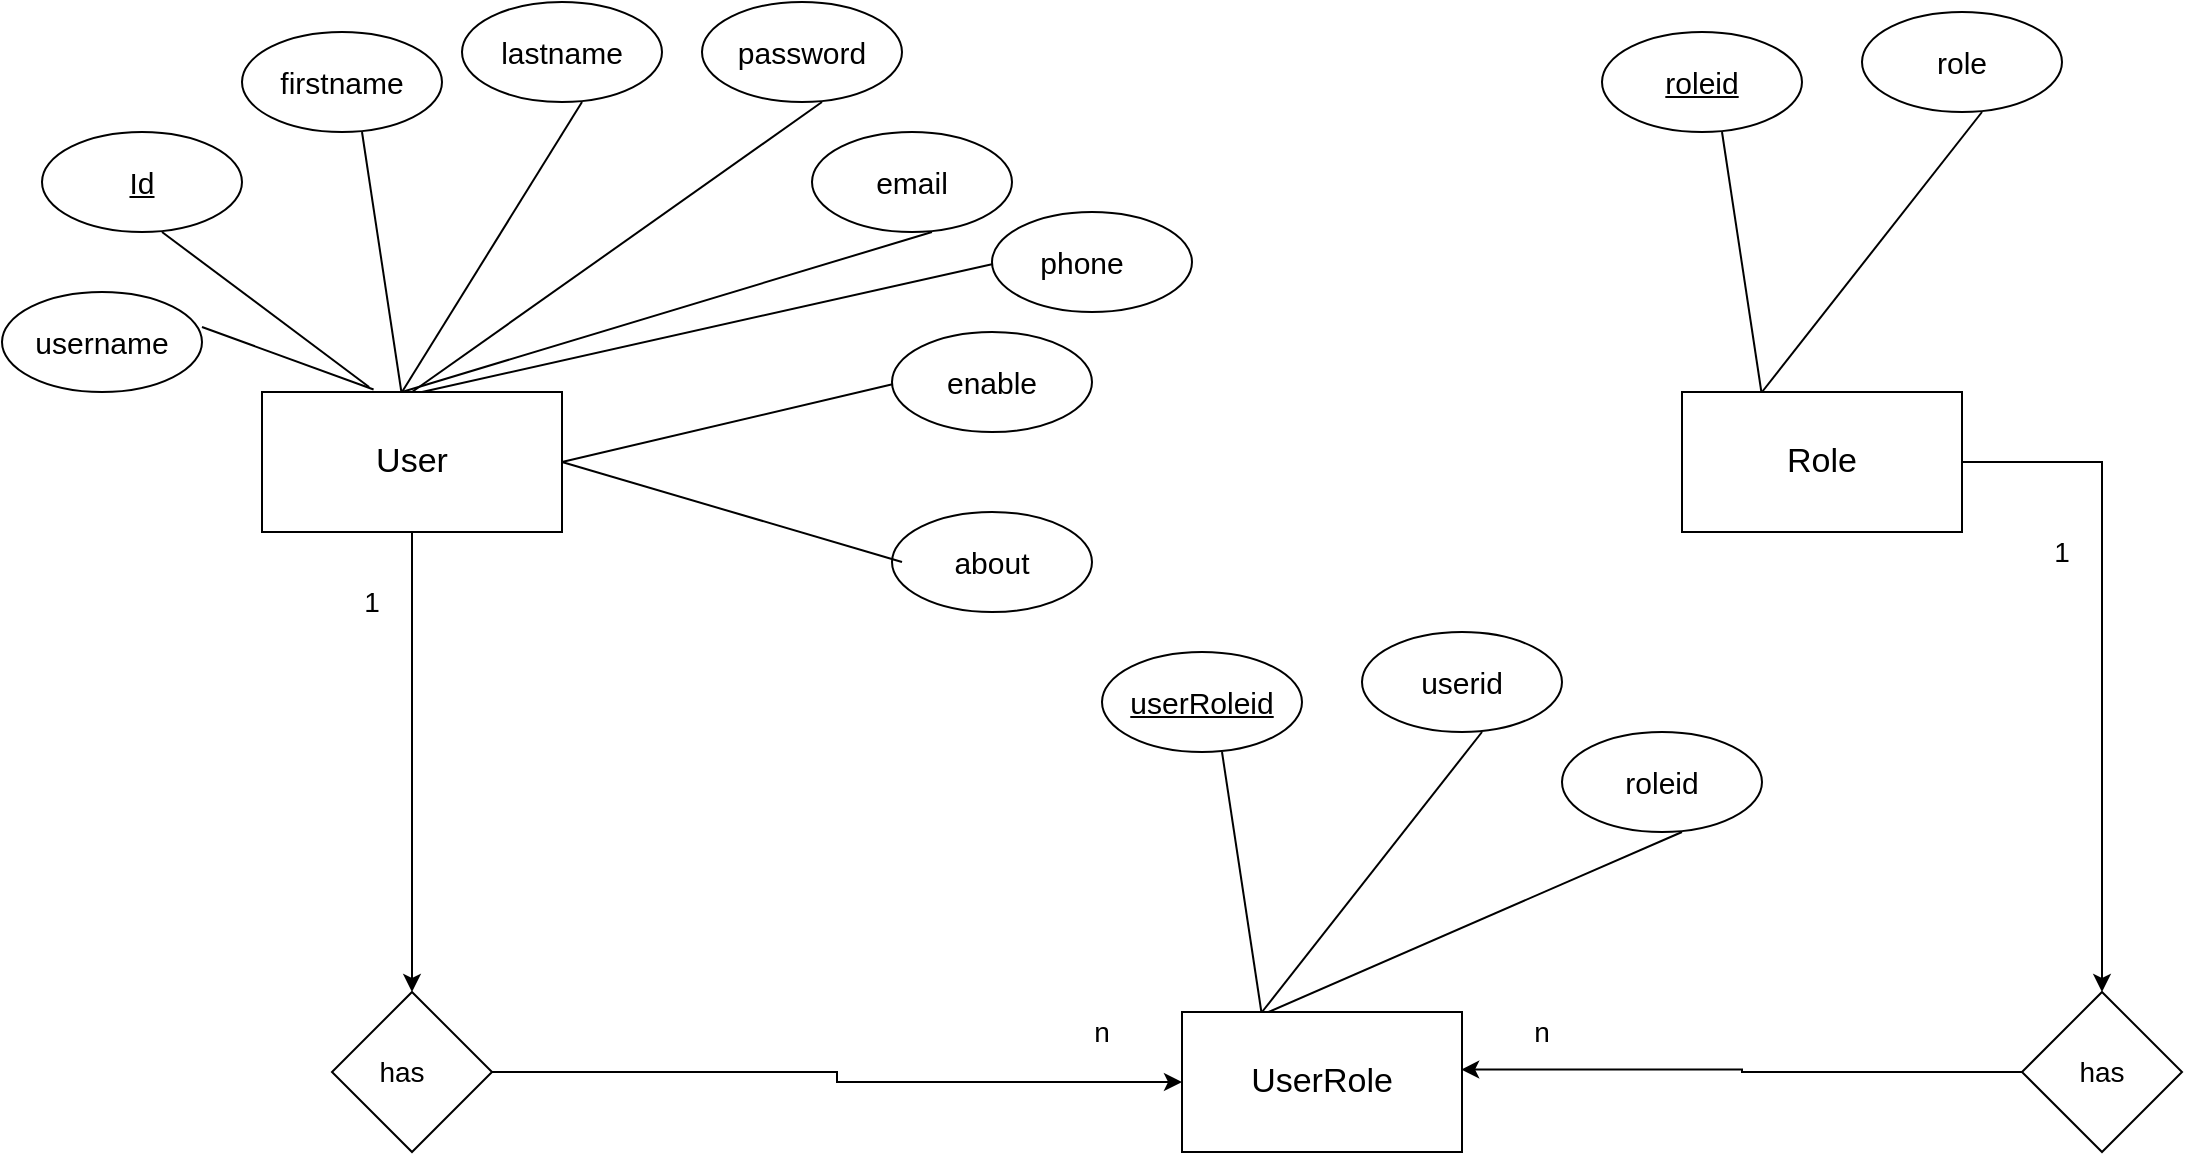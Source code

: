 <mxfile version="14.8.5" type="device"><diagram id="yrJif8EiyNwL6F97zZSn" name="Page-1"><mxGraphModel dx="2379" dy="607" grid="1" gridSize="10" guides="1" tooltips="1" connect="1" arrows="1" fold="1" page="1" pageScale="1" pageWidth="1169" pageHeight="1654" math="0" shadow="0"><root><mxCell id="0"/><mxCell id="1" parent="0"/><mxCell id="TvxWTrwOc3gSu-bV_wU0-57" style="edgeStyle=orthogonalEdgeStyle;rounded=0;orthogonalLoop=1;jettySize=auto;html=1;entryX=0.5;entryY=0;entryDx=0;entryDy=0;" edge="1" parent="1" source="TvxWTrwOc3gSu-bV_wU0-6" target="TvxWTrwOc3gSu-bV_wU0-54"><mxGeometry relative="1" as="geometry"/></mxCell><mxCell id="TvxWTrwOc3gSu-bV_wU0-6" value="" style="rounded=0;whiteSpace=wrap;html=1;" vertex="1" parent="1"><mxGeometry x="120" y="220" width="150" height="70" as="geometry"/></mxCell><mxCell id="TvxWTrwOc3gSu-bV_wU0-7" value="&lt;font style=&quot;font-size: 17px&quot;&gt;User&lt;/font&gt;" style="text;html=1;strokeColor=none;fillColor=none;align=center;verticalAlign=middle;whiteSpace=wrap;rounded=0;" vertex="1" parent="1"><mxGeometry x="175" y="245" width="40" height="20" as="geometry"/></mxCell><mxCell id="TvxWTrwOc3gSu-bV_wU0-8" value="" style="ellipse;whiteSpace=wrap;html=1;" vertex="1" parent="1"><mxGeometry x="10" y="90" width="100" height="50" as="geometry"/></mxCell><mxCell id="TvxWTrwOc3gSu-bV_wU0-9" value="" style="endArrow=none;html=1;exitX=0.357;exitY=-0.036;exitDx=0;exitDy=0;exitPerimeter=0;" edge="1" parent="1" source="TvxWTrwOc3gSu-bV_wU0-6"><mxGeometry width="50" height="50" relative="1" as="geometry"><mxPoint x="150" y="230" as="sourcePoint"/><mxPoint x="70" y="140" as="targetPoint"/></mxGeometry></mxCell><mxCell id="TvxWTrwOc3gSu-bV_wU0-10" value="" style="endArrow=none;html=1;" edge="1" parent="1" source="TvxWTrwOc3gSu-bV_wU0-6"><mxGeometry width="50" height="50" relative="1" as="geometry"><mxPoint x="273.55" y="167.48" as="sourcePoint"/><mxPoint x="170" y="90" as="targetPoint"/></mxGeometry></mxCell><mxCell id="TvxWTrwOc3gSu-bV_wU0-11" value="" style="ellipse;whiteSpace=wrap;html=1;" vertex="1" parent="1"><mxGeometry x="110" y="40" width="100" height="50" as="geometry"/></mxCell><mxCell id="TvxWTrwOc3gSu-bV_wU0-12" value="" style="endArrow=none;html=1;" edge="1" parent="1"><mxGeometry width="50" height="50" relative="1" as="geometry"><mxPoint x="190" y="220" as="sourcePoint"/><mxPoint x="280" y="75" as="targetPoint"/></mxGeometry></mxCell><mxCell id="TvxWTrwOc3gSu-bV_wU0-13" value="" style="ellipse;whiteSpace=wrap;html=1;" vertex="1" parent="1"><mxGeometry x="220" y="25" width="100" height="50" as="geometry"/></mxCell><mxCell id="TvxWTrwOc3gSu-bV_wU0-14" value="" style="endArrow=none;html=1;exitX=0.5;exitY=0;exitDx=0;exitDy=0;" edge="1" parent="1" source="TvxWTrwOc3gSu-bV_wU0-6"><mxGeometry width="50" height="50" relative="1" as="geometry"><mxPoint x="310" y="220" as="sourcePoint"/><mxPoint x="400" y="75" as="targetPoint"/></mxGeometry></mxCell><mxCell id="TvxWTrwOc3gSu-bV_wU0-15" value="" style="ellipse;whiteSpace=wrap;html=1;" vertex="1" parent="1"><mxGeometry x="340" y="25" width="100" height="50" as="geometry"/></mxCell><mxCell id="TvxWTrwOc3gSu-bV_wU0-16" value="" style="endArrow=none;html=1;" edge="1" parent="1"><mxGeometry width="50" height="50" relative="1" as="geometry"><mxPoint x="190" y="220" as="sourcePoint"/><mxPoint x="455" y="140" as="targetPoint"/></mxGeometry></mxCell><mxCell id="TvxWTrwOc3gSu-bV_wU0-17" value="" style="ellipse;whiteSpace=wrap;html=1;" vertex="1" parent="1"><mxGeometry x="395" y="90" width="100" height="50" as="geometry"/></mxCell><mxCell id="TvxWTrwOc3gSu-bV_wU0-18" value="" style="endArrow=none;html=1;exitX=1;exitY=0.5;exitDx=0;exitDy=0;" edge="1" parent="1" source="TvxWTrwOc3gSu-bV_wU0-6"><mxGeometry width="50" height="50" relative="1" as="geometry"><mxPoint x="175" y="295" as="sourcePoint"/><mxPoint x="440" y="215" as="targetPoint"/></mxGeometry></mxCell><mxCell id="TvxWTrwOc3gSu-bV_wU0-19" value="" style="ellipse;whiteSpace=wrap;html=1;" vertex="1" parent="1"><mxGeometry x="435" y="190" width="100" height="50" as="geometry"/></mxCell><mxCell id="TvxWTrwOc3gSu-bV_wU0-20" value="" style="ellipse;whiteSpace=wrap;html=1;" vertex="1" parent="1"><mxGeometry x="-10" y="170" width="100" height="50" as="geometry"/></mxCell><mxCell id="TvxWTrwOc3gSu-bV_wU0-21" value="" style="endArrow=none;html=1;exitX=0.372;exitY=-0.018;exitDx=0;exitDy=0;exitPerimeter=0;" edge="1" parent="1" source="TvxWTrwOc3gSu-bV_wU0-6"><mxGeometry width="50" height="50" relative="1" as="geometry"><mxPoint x="193.55" y="265" as="sourcePoint"/><mxPoint x="90" y="187.52" as="targetPoint"/></mxGeometry></mxCell><mxCell id="TvxWTrwOc3gSu-bV_wU0-22" value="" style="ellipse;whiteSpace=wrap;html=1;" vertex="1" parent="1"><mxGeometry x="435" y="280" width="100" height="50" as="geometry"/></mxCell><mxCell id="TvxWTrwOc3gSu-bV_wU0-23" value="" style="endArrow=none;html=1;exitX=1;exitY=0.5;exitDx=0;exitDy=0;" edge="1" parent="1" source="TvxWTrwOc3gSu-bV_wU0-6"><mxGeometry width="50" height="50" relative="1" as="geometry"><mxPoint x="205.95" y="306.29" as="sourcePoint"/><mxPoint x="440" y="305" as="targetPoint"/></mxGeometry></mxCell><mxCell id="TvxWTrwOc3gSu-bV_wU0-24" value="" style="endArrow=none;html=1;" edge="1" parent="1"><mxGeometry width="50" height="50" relative="1" as="geometry"><mxPoint x="200" y="220" as="sourcePoint"/><mxPoint x="490" y="155" as="targetPoint"/></mxGeometry></mxCell><mxCell id="TvxWTrwOc3gSu-bV_wU0-25" value="" style="ellipse;whiteSpace=wrap;html=1;" vertex="1" parent="1"><mxGeometry x="485" y="130" width="100" height="50" as="geometry"/></mxCell><mxCell id="TvxWTrwOc3gSu-bV_wU0-26" value="&lt;u&gt;&lt;font style=&quot;font-size: 15px&quot;&gt;Id&lt;/font&gt;&lt;/u&gt;" style="text;html=1;strokeColor=none;fillColor=none;align=center;verticalAlign=middle;whiteSpace=wrap;rounded=0;" vertex="1" parent="1"><mxGeometry x="40" y="105" width="40" height="20" as="geometry"/></mxCell><mxCell id="TvxWTrwOc3gSu-bV_wU0-27" value="&lt;font style=&quot;font-size: 15px&quot;&gt;firstname&lt;/font&gt;" style="text;html=1;strokeColor=none;fillColor=none;align=center;verticalAlign=middle;whiteSpace=wrap;rounded=0;" vertex="1" parent="1"><mxGeometry x="140" y="55" width="40" height="20" as="geometry"/></mxCell><mxCell id="TvxWTrwOc3gSu-bV_wU0-28" value="&lt;font style=&quot;font-size: 15px&quot;&gt;lastname&lt;/font&gt;" style="text;html=1;strokeColor=none;fillColor=none;align=center;verticalAlign=middle;whiteSpace=wrap;rounded=0;" vertex="1" parent="1"><mxGeometry x="250" y="40" width="40" height="20" as="geometry"/></mxCell><mxCell id="TvxWTrwOc3gSu-bV_wU0-29" value="&lt;font style=&quot;font-size: 15px&quot;&gt;password&lt;/font&gt;" style="text;html=1;strokeColor=none;fillColor=none;align=center;verticalAlign=middle;whiteSpace=wrap;rounded=0;" vertex="1" parent="1"><mxGeometry x="370" y="40" width="40" height="20" as="geometry"/></mxCell><mxCell id="TvxWTrwOc3gSu-bV_wU0-30" value="&lt;font style=&quot;font-size: 15px&quot;&gt;email&lt;/font&gt;" style="text;html=1;strokeColor=none;fillColor=none;align=center;verticalAlign=middle;whiteSpace=wrap;rounded=0;" vertex="1" parent="1"><mxGeometry x="425" y="105" width="40" height="20" as="geometry"/></mxCell><mxCell id="TvxWTrwOc3gSu-bV_wU0-31" value="&lt;font style=&quot;font-size: 15px&quot;&gt;phone&lt;/font&gt;" style="text;html=1;strokeColor=none;fillColor=none;align=center;verticalAlign=middle;whiteSpace=wrap;rounded=0;" vertex="1" parent="1"><mxGeometry x="510" y="145" width="40" height="20" as="geometry"/></mxCell><mxCell id="TvxWTrwOc3gSu-bV_wU0-32" value="&lt;font style=&quot;font-size: 15px&quot;&gt;enable&lt;/font&gt;" style="text;html=1;strokeColor=none;fillColor=none;align=center;verticalAlign=middle;whiteSpace=wrap;rounded=0;" vertex="1" parent="1"><mxGeometry x="465" y="205" width="40" height="20" as="geometry"/></mxCell><mxCell id="TvxWTrwOc3gSu-bV_wU0-33" value="&lt;font style=&quot;font-size: 15px&quot;&gt;about&lt;/font&gt;" style="text;html=1;strokeColor=none;fillColor=none;align=center;verticalAlign=middle;whiteSpace=wrap;rounded=0;" vertex="1" parent="1"><mxGeometry x="465" y="295" width="40" height="20" as="geometry"/></mxCell><mxCell id="TvxWTrwOc3gSu-bV_wU0-34" value="&lt;font style=&quot;font-size: 15px&quot;&gt;username&lt;/font&gt;" style="text;html=1;strokeColor=none;fillColor=none;align=center;verticalAlign=middle;whiteSpace=wrap;rounded=0;" vertex="1" parent="1"><mxGeometry x="20" y="185" width="40" height="20" as="geometry"/></mxCell><mxCell id="TvxWTrwOc3gSu-bV_wU0-59" style="edgeStyle=orthogonalEdgeStyle;rounded=0;orthogonalLoop=1;jettySize=auto;html=1;entryX=0.5;entryY=0;entryDx=0;entryDy=0;" edge="1" parent="1" source="TvxWTrwOc3gSu-bV_wU0-35" target="TvxWTrwOc3gSu-bV_wU0-55"><mxGeometry relative="1" as="geometry"/></mxCell><mxCell id="TvxWTrwOc3gSu-bV_wU0-35" value="" style="rounded=0;whiteSpace=wrap;html=1;" vertex="1" parent="1"><mxGeometry x="830" y="220" width="140" height="70" as="geometry"/></mxCell><mxCell id="TvxWTrwOc3gSu-bV_wU0-36" value="&lt;font style=&quot;font-size: 17px&quot;&gt;Role&lt;/font&gt;" style="text;html=1;strokeColor=none;fillColor=none;align=center;verticalAlign=middle;whiteSpace=wrap;rounded=0;" vertex="1" parent="1"><mxGeometry x="880" y="245" width="40" height="20" as="geometry"/></mxCell><mxCell id="TvxWTrwOc3gSu-bV_wU0-37" value="" style="ellipse;whiteSpace=wrap;html=1;" vertex="1" parent="1"><mxGeometry x="790" y="40" width="100" height="50" as="geometry"/></mxCell><mxCell id="TvxWTrwOc3gSu-bV_wU0-38" value="&lt;font style=&quot;font-size: 15px&quot;&gt;&lt;u&gt;roleid&lt;/u&gt;&lt;/font&gt;" style="text;html=1;strokeColor=none;fillColor=none;align=center;verticalAlign=middle;whiteSpace=wrap;rounded=0;" vertex="1" parent="1"><mxGeometry x="820" y="55" width="40" height="20" as="geometry"/></mxCell><mxCell id="TvxWTrwOc3gSu-bV_wU0-39" value="" style="endArrow=none;html=1;" edge="1" parent="1"><mxGeometry width="50" height="50" relative="1" as="geometry"><mxPoint x="869.697" y="220" as="sourcePoint"/><mxPoint x="850" y="90" as="targetPoint"/></mxGeometry></mxCell><mxCell id="TvxWTrwOc3gSu-bV_wU0-40" value="" style="ellipse;whiteSpace=wrap;html=1;" vertex="1" parent="1"><mxGeometry x="920" y="30" width="100" height="50" as="geometry"/></mxCell><mxCell id="TvxWTrwOc3gSu-bV_wU0-41" value="&lt;font style=&quot;font-size: 15px&quot;&gt;role&lt;/font&gt;" style="text;html=1;strokeColor=none;fillColor=none;align=center;verticalAlign=middle;whiteSpace=wrap;rounded=0;" vertex="1" parent="1"><mxGeometry x="950" y="45" width="40" height="20" as="geometry"/></mxCell><mxCell id="TvxWTrwOc3gSu-bV_wU0-42" value="" style="endArrow=none;html=1;" edge="1" parent="1"><mxGeometry width="50" height="50" relative="1" as="geometry"><mxPoint x="870" y="220" as="sourcePoint"/><mxPoint x="980" y="80" as="targetPoint"/></mxGeometry></mxCell><mxCell id="TvxWTrwOc3gSu-bV_wU0-43" value="" style="ellipse;whiteSpace=wrap;html=1;" vertex="1" parent="1"><mxGeometry x="670" y="340" width="100" height="50" as="geometry"/></mxCell><mxCell id="TvxWTrwOc3gSu-bV_wU0-44" value="&lt;font style=&quot;font-size: 15px&quot;&gt;userid&lt;/font&gt;" style="text;html=1;strokeColor=none;fillColor=none;align=center;verticalAlign=middle;whiteSpace=wrap;rounded=0;" vertex="1" parent="1"><mxGeometry x="700" y="355" width="40" height="20" as="geometry"/></mxCell><mxCell id="TvxWTrwOc3gSu-bV_wU0-45" value="" style="endArrow=none;html=1;" edge="1" parent="1"><mxGeometry width="50" height="50" relative="1" as="geometry"><mxPoint x="620" y="530" as="sourcePoint"/><mxPoint x="730" y="390" as="targetPoint"/></mxGeometry></mxCell><mxCell id="TvxWTrwOc3gSu-bV_wU0-46" value="" style="rounded=0;whiteSpace=wrap;html=1;" vertex="1" parent="1"><mxGeometry x="580" y="530" width="140" height="70" as="geometry"/></mxCell><mxCell id="TvxWTrwOc3gSu-bV_wU0-47" value="&lt;font style=&quot;font-size: 17px&quot;&gt;UserRole&lt;/font&gt;" style="text;html=1;strokeColor=none;fillColor=none;align=center;verticalAlign=middle;whiteSpace=wrap;rounded=0;" vertex="1" parent="1"><mxGeometry x="630" y="555" width="40" height="20" as="geometry"/></mxCell><mxCell id="TvxWTrwOc3gSu-bV_wU0-48" value="" style="endArrow=none;html=1;" edge="1" parent="1"><mxGeometry width="50" height="50" relative="1" as="geometry"><mxPoint x="619.697" y="530" as="sourcePoint"/><mxPoint x="600" y="400" as="targetPoint"/></mxGeometry></mxCell><mxCell id="TvxWTrwOc3gSu-bV_wU0-49" value="" style="ellipse;whiteSpace=wrap;html=1;" vertex="1" parent="1"><mxGeometry x="540" y="350" width="100" height="50" as="geometry"/></mxCell><mxCell id="TvxWTrwOc3gSu-bV_wU0-50" value="&lt;span style=&quot;font-size: 15px&quot;&gt;&lt;u&gt;userRoleid&lt;/u&gt;&lt;/span&gt;" style="text;html=1;strokeColor=none;fillColor=none;align=center;verticalAlign=middle;whiteSpace=wrap;rounded=0;" vertex="1" parent="1"><mxGeometry x="570" y="365" width="40" height="20" as="geometry"/></mxCell><mxCell id="TvxWTrwOc3gSu-bV_wU0-51" value="" style="endArrow=none;html=1;exitX=0.309;exitY=0;exitDx=0;exitDy=0;exitPerimeter=0;" edge="1" parent="1" source="TvxWTrwOc3gSu-bV_wU0-46"><mxGeometry width="50" height="50" relative="1" as="geometry"><mxPoint x="720" y="580" as="sourcePoint"/><mxPoint x="830" y="440" as="targetPoint"/></mxGeometry></mxCell><mxCell id="TvxWTrwOc3gSu-bV_wU0-52" value="" style="ellipse;whiteSpace=wrap;html=1;" vertex="1" parent="1"><mxGeometry x="770" y="390" width="100" height="50" as="geometry"/></mxCell><mxCell id="TvxWTrwOc3gSu-bV_wU0-53" value="&lt;span style=&quot;font-size: 15px&quot;&gt;roleid&lt;/span&gt;" style="text;html=1;strokeColor=none;fillColor=none;align=center;verticalAlign=middle;whiteSpace=wrap;rounded=0;" vertex="1" parent="1"><mxGeometry x="800" y="405" width="40" height="20" as="geometry"/></mxCell><mxCell id="TvxWTrwOc3gSu-bV_wU0-58" style="edgeStyle=orthogonalEdgeStyle;rounded=0;orthogonalLoop=1;jettySize=auto;html=1;entryX=0;entryY=0.5;entryDx=0;entryDy=0;" edge="1" parent="1" source="TvxWTrwOc3gSu-bV_wU0-54" target="TvxWTrwOc3gSu-bV_wU0-46"><mxGeometry relative="1" as="geometry"/></mxCell><mxCell id="TvxWTrwOc3gSu-bV_wU0-54" value="" style="rhombus;whiteSpace=wrap;html=1;" vertex="1" parent="1"><mxGeometry x="155" y="520" width="80" height="80" as="geometry"/></mxCell><mxCell id="TvxWTrwOc3gSu-bV_wU0-60" style="edgeStyle=orthogonalEdgeStyle;rounded=0;orthogonalLoop=1;jettySize=auto;html=1;entryX=0.997;entryY=0.411;entryDx=0;entryDy=0;entryPerimeter=0;" edge="1" parent="1" source="TvxWTrwOc3gSu-bV_wU0-55" target="TvxWTrwOc3gSu-bV_wU0-46"><mxGeometry relative="1" as="geometry"/></mxCell><mxCell id="TvxWTrwOc3gSu-bV_wU0-55" value="" style="rhombus;whiteSpace=wrap;html=1;" vertex="1" parent="1"><mxGeometry x="1000" y="520" width="80" height="80" as="geometry"/></mxCell><mxCell id="TvxWTrwOc3gSu-bV_wU0-61" value="&lt;font style=&quot;font-size: 14px&quot;&gt;has&lt;/font&gt;" style="text;html=1;strokeColor=none;fillColor=none;align=center;verticalAlign=middle;whiteSpace=wrap;rounded=0;" vertex="1" parent="1"><mxGeometry x="170" y="550" width="40" height="20" as="geometry"/></mxCell><mxCell id="TvxWTrwOc3gSu-bV_wU0-62" value="&lt;font style=&quot;font-size: 14px&quot;&gt;has&lt;/font&gt;" style="text;html=1;strokeColor=none;fillColor=none;align=center;verticalAlign=middle;whiteSpace=wrap;rounded=0;" vertex="1" parent="1"><mxGeometry x="1020" y="550" width="40" height="20" as="geometry"/></mxCell><mxCell id="TvxWTrwOc3gSu-bV_wU0-63" value="&lt;font style=&quot;font-size: 14px&quot;&gt;1&lt;/font&gt;" style="text;html=1;strokeColor=none;fillColor=none;align=center;verticalAlign=middle;whiteSpace=wrap;rounded=0;" vertex="1" parent="1"><mxGeometry x="155" y="315" width="40" height="20" as="geometry"/></mxCell><mxCell id="TvxWTrwOc3gSu-bV_wU0-64" value="&lt;font style=&quot;font-size: 14px&quot;&gt;1&lt;/font&gt;" style="text;html=1;strokeColor=none;fillColor=none;align=center;verticalAlign=middle;whiteSpace=wrap;rounded=0;" vertex="1" parent="1"><mxGeometry x="1000" y="290" width="40" height="20" as="geometry"/></mxCell><mxCell id="TvxWTrwOc3gSu-bV_wU0-65" value="&lt;font style=&quot;font-size: 14px&quot;&gt;n&lt;/font&gt;" style="text;html=1;strokeColor=none;fillColor=none;align=center;verticalAlign=middle;whiteSpace=wrap;rounded=0;" vertex="1" parent="1"><mxGeometry x="740" y="530" width="40" height="20" as="geometry"/></mxCell><mxCell id="TvxWTrwOc3gSu-bV_wU0-66" value="&lt;font style=&quot;font-size: 14px&quot;&gt;n&lt;/font&gt;" style="text;html=1;strokeColor=none;fillColor=none;align=center;verticalAlign=middle;whiteSpace=wrap;rounded=0;" vertex="1" parent="1"><mxGeometry x="520" y="530" width="40" height="20" as="geometry"/></mxCell></root></mxGraphModel></diagram></mxfile>